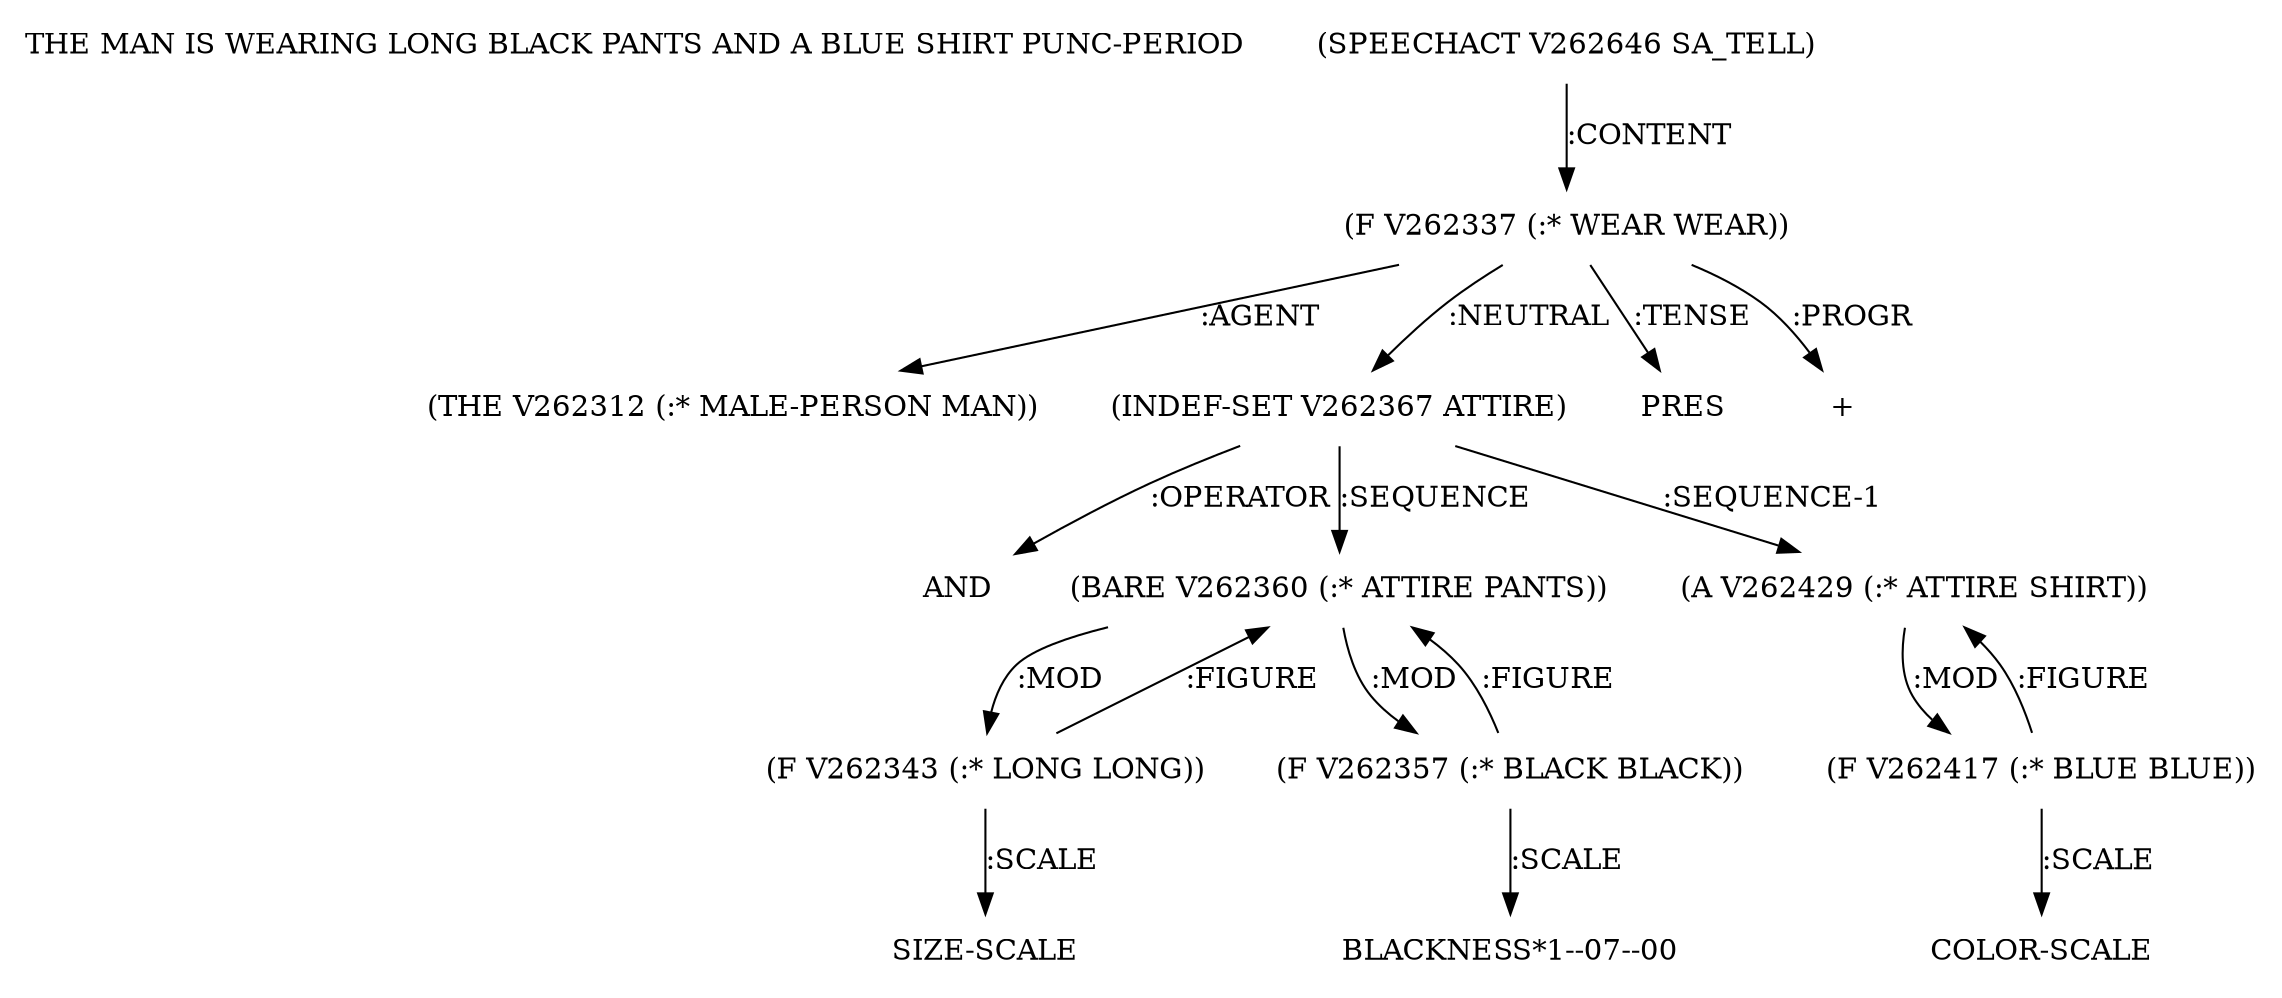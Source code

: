 digraph Terms {
  node [shape=none]
  "THE MAN IS WEARING LONG BLACK PANTS AND A BLUE SHIRT PUNC-PERIOD"
  "V262646" [label="(SPEECHACT V262646 SA_TELL)"]
  "V262646" -> "V262337" [label=":CONTENT"]
  "V262337" [label="(F V262337 (:* WEAR WEAR))"]
  "V262337" -> "V262312" [label=":AGENT"]
  "V262337" -> "V262367" [label=":NEUTRAL"]
  "V262337" -> "NT263998" [label=":TENSE"]
  "NT263998" [label="PRES"]
  "V262337" -> "NT263999" [label=":PROGR"]
  "NT263999" [label="+"]
  "V262312" [label="(THE V262312 (:* MALE-PERSON MAN))"]
  "V262367" [label="(INDEF-SET V262367 ATTIRE)"]
  "V262367" -> "NT264000" [label=":OPERATOR"]
  "NT264000" [label="AND"]
  "V262367" -> "V262360" [label=":SEQUENCE"]
  "V262367" -> "V262429" [label=":SEQUENCE-1"]
  "V262360" [label="(BARE V262360 (:* ATTIRE PANTS))"]
  "V262360" -> "V262343" [label=":MOD"]
  "V262360" -> "V262357" [label=":MOD"]
  "V262343" [label="(F V262343 (:* LONG LONG))"]
  "V262343" -> "V262360" [label=":FIGURE"]
  "V262343" -> "NT264001" [label=":SCALE"]
  "NT264001" [label="SIZE-SCALE"]
  "V262357" [label="(F V262357 (:* BLACK BLACK))"]
  "V262357" -> "V262360" [label=":FIGURE"]
  "V262357" -> "NT264002" [label=":SCALE"]
  "NT264002" [label="BLACKNESS*1--07--00"]
  "V262429" [label="(A V262429 (:* ATTIRE SHIRT))"]
  "V262429" -> "V262417" [label=":MOD"]
  "V262417" [label="(F V262417 (:* BLUE BLUE))"]
  "V262417" -> "V262429" [label=":FIGURE"]
  "V262417" -> "NT264003" [label=":SCALE"]
  "NT264003" [label="COLOR-SCALE"]
}

